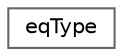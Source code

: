 digraph "Graphical Class Hierarchy"
{
 // LATEX_PDF_SIZE
  bgcolor="transparent";
  edge [fontname=Helvetica,fontsize=10,labelfontname=Helvetica,labelfontsize=10];
  node [fontname=Helvetica,fontsize=10,shape=box,height=0.2,width=0.4];
  rankdir="LR";
  Node0 [id="Node000000",label="eqType",height=0.2,width=0.4,color="grey40", fillcolor="white", style="filled",URL="$classeq_type.html",tooltip="Equation type."];
}
